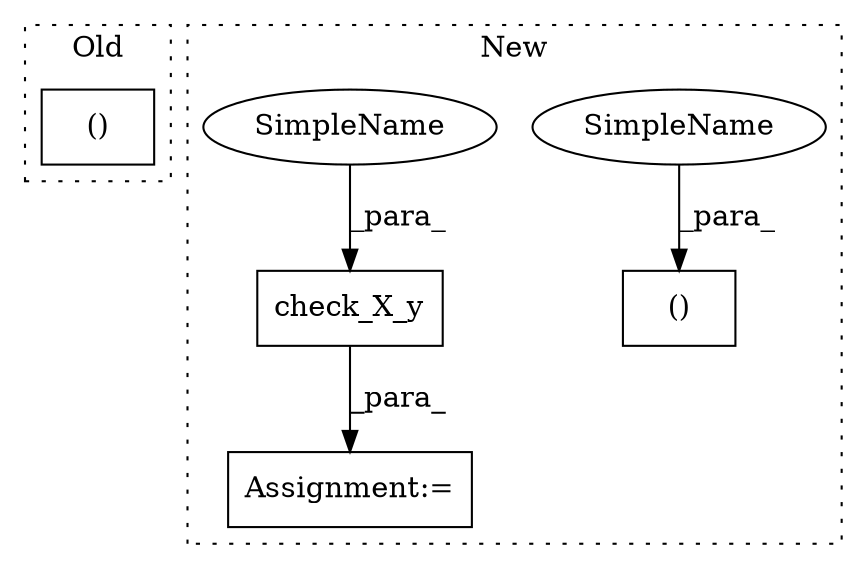 digraph G {
subgraph cluster0 {
1 [label="()" a="106" s="3247" l="30" shape="box"];
label = "Old";
style="dotted";
}
subgraph cluster1 {
2 [label="check_X_y" a="32" s="3207,3231" l="10,1" shape="box"];
3 [label="Assignment:=" a="7" s="3205" l="2" shape="box"];
4 [label="()" a="106" s="3190" l="15" shape="box"];
5 [label="SimpleName" a="42" s="3204" l="1" shape="ellipse"];
6 [label="SimpleName" a="42" s="3219" l="1" shape="ellipse"];
label = "New";
style="dotted";
}
2 -> 3 [label="_para_"];
5 -> 4 [label="_para_"];
6 -> 2 [label="_para_"];
}